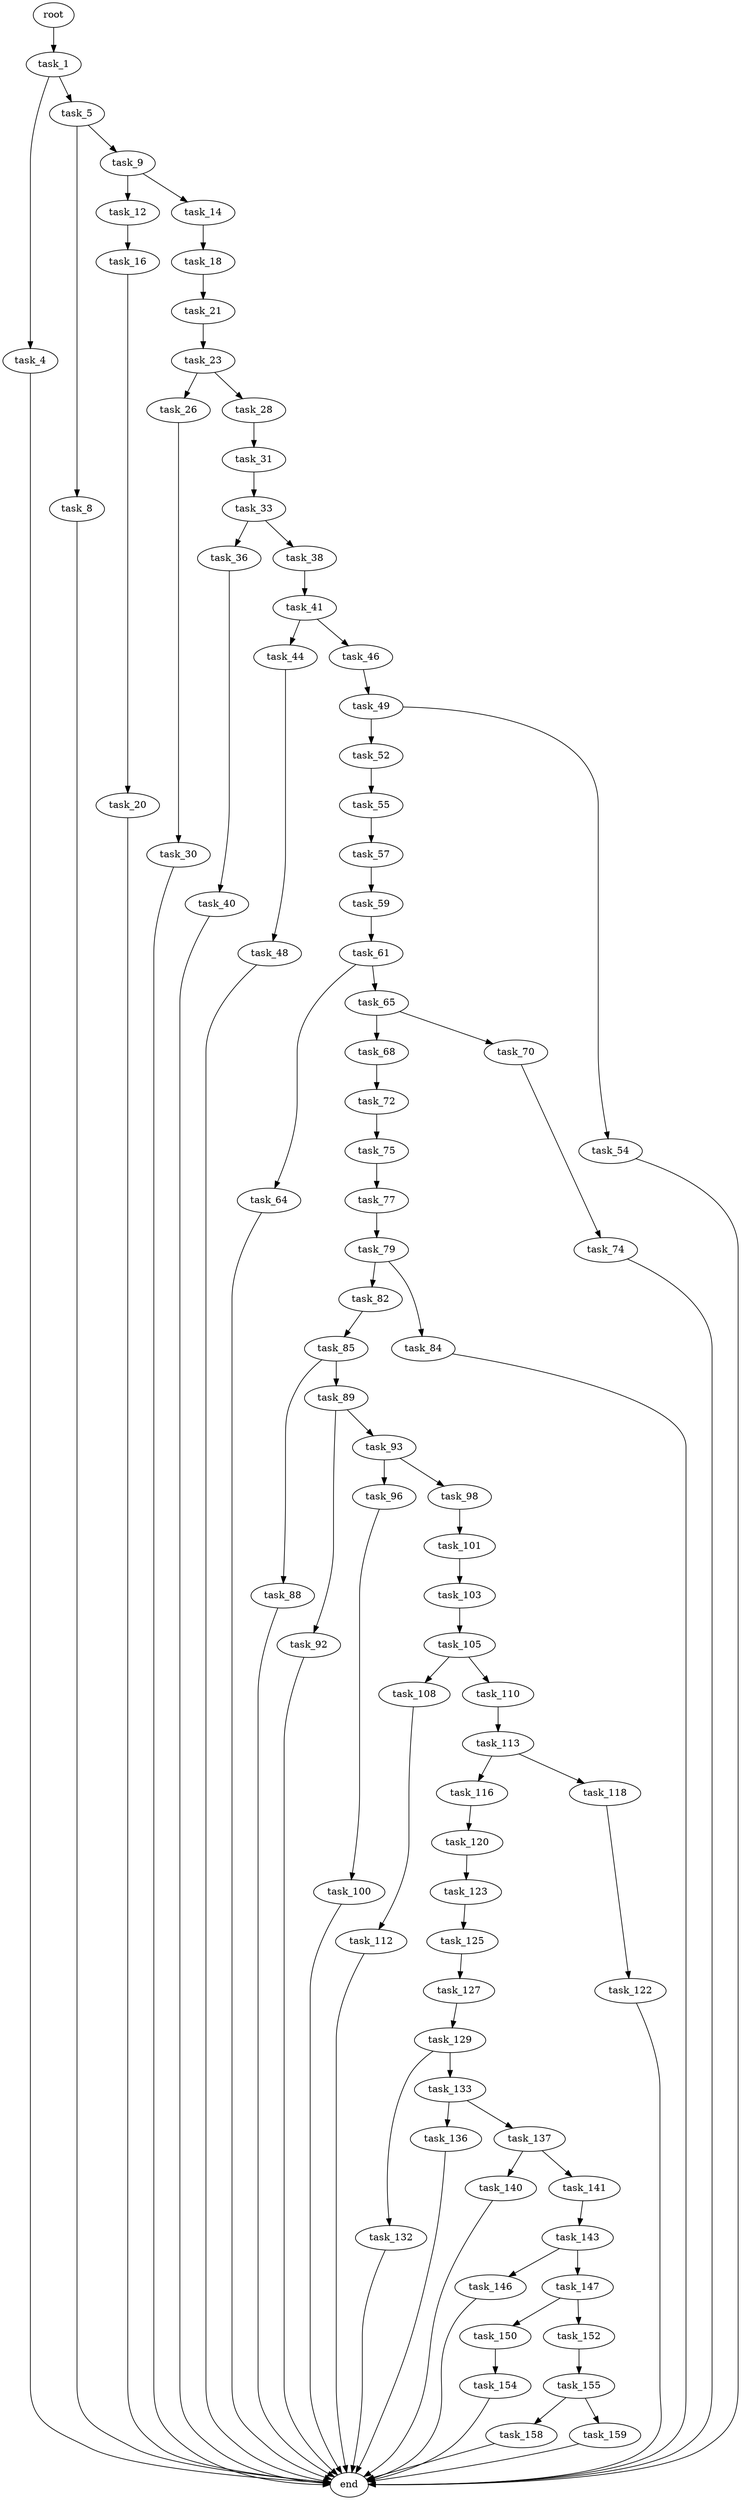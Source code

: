 digraph G {
  root [size="0.000000"];
  task_1 [size="23613248574.000000"];
  task_4 [size="4525823472.000000"];
  task_5 [size="8801858309.000000"];
  task_8 [size="13083896007.000000"];
  task_9 [size="2641433611.000000"];
  task_12 [size="134217728000.000000"];
  task_14 [size="5338842252.000000"];
  task_16 [size="231928233984.000000"];
  task_18 [size="422770317670.000000"];
  task_20 [size="368293445632.000000"];
  task_21 [size="8589934592.000000"];
  task_23 [size="68719476736.000000"];
  task_26 [size="2094616007.000000"];
  task_28 [size="28991029248.000000"];
  task_30 [size="1058013670.000000"];
  task_31 [size="1957245885.000000"];
  task_33 [size="68719476736.000000"];
  task_36 [size="8589934592.000000"];
  task_38 [size="782757789696.000000"];
  task_40 [size="26236198823.000000"];
  task_41 [size="20195423147.000000"];
  task_44 [size="28241345834.000000"];
  task_46 [size="6169269878.000000"];
  task_48 [size="134217728000.000000"];
  task_49 [size="6125087362.000000"];
  task_52 [size="6744154113.000000"];
  task_54 [size="1073741824000.000000"];
  task_55 [size="231928233984.000000"];
  task_57 [size="28991029248.000000"];
  task_59 [size="71900952194.000000"];
  task_61 [size="13736334786.000000"];
  task_64 [size="368293445632.000000"];
  task_65 [size="231928233984.000000"];
  task_68 [size="19993485851.000000"];
  task_70 [size="1275688578367.000000"];
  task_72 [size="7848487781.000000"];
  task_74 [size="4787905515.000000"];
  task_75 [size="2858061505.000000"];
  task_77 [size="75819976726.000000"];
  task_79 [size="15915853714.000000"];
  task_82 [size="12450962708.000000"];
  task_84 [size="1006718245.000000"];
  task_85 [size="549755813888.000000"];
  task_88 [size="782118779732.000000"];
  task_89 [size="68719476736.000000"];
  task_92 [size="5462932673.000000"];
  task_93 [size="13070677168.000000"];
  task_96 [size="28991029248.000000"];
  task_98 [size="45991327266.000000"];
  task_100 [size="111991303703.000000"];
  task_101 [size="28991029248.000000"];
  task_103 [size="200005347306.000000"];
  task_105 [size="549755813888.000000"];
  task_108 [size="22674456028.000000"];
  task_110 [size="68719476736.000000"];
  task_112 [size="2098911403.000000"];
  task_113 [size="139937551104.000000"];
  task_116 [size="549755813888.000000"];
  task_118 [size="272892627607.000000"];
  task_120 [size="362947473855.000000"];
  task_122 [size="332626221168.000000"];
  task_123 [size="4068239721.000000"];
  task_125 [size="3630935427.000000"];
  task_127 [size="5215586260.000000"];
  task_129 [size="10747558839.000000"];
  task_132 [size="164989889869.000000"];
  task_133 [size="231928233984.000000"];
  task_136 [size="1073741824000.000000"];
  task_137 [size="641330325.000000"];
  task_140 [size="4033369736.000000"];
  task_141 [size="1073741824000.000000"];
  task_143 [size="91168518009.000000"];
  task_146 [size="150885170494.000000"];
  task_147 [size="461245921500.000000"];
  task_150 [size="3247094473.000000"];
  task_152 [size="8589934592.000000"];
  task_154 [size="782757789696.000000"];
  task_155 [size="197470321232.000000"];
  task_158 [size="441615271479.000000"];
  task_159 [size="68719476736.000000"];
  end [size="0.000000"];

  root -> task_1 [size="1.000000"];
  task_1 -> task_4 [size="838860800.000000"];
  task_1 -> task_5 [size="838860800.000000"];
  task_4 -> end [size="1.000000"];
  task_5 -> task_8 [size="209715200.000000"];
  task_5 -> task_9 [size="209715200.000000"];
  task_8 -> end [size="1.000000"];
  task_9 -> task_12 [size="209715200.000000"];
  task_9 -> task_14 [size="209715200.000000"];
  task_12 -> task_16 [size="209715200.000000"];
  task_14 -> task_18 [size="209715200.000000"];
  task_16 -> task_20 [size="301989888.000000"];
  task_18 -> task_21 [size="679477248.000000"];
  task_20 -> end [size="1.000000"];
  task_21 -> task_23 [size="33554432.000000"];
  task_23 -> task_26 [size="134217728.000000"];
  task_23 -> task_28 [size="134217728.000000"];
  task_26 -> task_30 [size="75497472.000000"];
  task_28 -> task_31 [size="75497472.000000"];
  task_30 -> end [size="1.000000"];
  task_31 -> task_33 [size="33554432.000000"];
  task_33 -> task_36 [size="134217728.000000"];
  task_33 -> task_38 [size="134217728.000000"];
  task_36 -> task_40 [size="33554432.000000"];
  task_38 -> task_41 [size="679477248.000000"];
  task_40 -> end [size="1.000000"];
  task_41 -> task_44 [size="33554432.000000"];
  task_41 -> task_46 [size="33554432.000000"];
  task_44 -> task_48 [size="838860800.000000"];
  task_46 -> task_49 [size="209715200.000000"];
  task_48 -> end [size="1.000000"];
  task_49 -> task_52 [size="301989888.000000"];
  task_49 -> task_54 [size="301989888.000000"];
  task_52 -> task_55 [size="134217728.000000"];
  task_54 -> end [size="1.000000"];
  task_55 -> task_57 [size="301989888.000000"];
  task_57 -> task_59 [size="75497472.000000"];
  task_59 -> task_61 [size="209715200.000000"];
  task_61 -> task_64 [size="536870912.000000"];
  task_61 -> task_65 [size="536870912.000000"];
  task_64 -> end [size="1.000000"];
  task_65 -> task_68 [size="301989888.000000"];
  task_65 -> task_70 [size="301989888.000000"];
  task_68 -> task_72 [size="536870912.000000"];
  task_70 -> task_74 [size="838860800.000000"];
  task_72 -> task_75 [size="134217728.000000"];
  task_74 -> end [size="1.000000"];
  task_75 -> task_77 [size="301989888.000000"];
  task_77 -> task_79 [size="209715200.000000"];
  task_79 -> task_82 [size="301989888.000000"];
  task_79 -> task_84 [size="301989888.000000"];
  task_82 -> task_85 [size="679477248.000000"];
  task_84 -> end [size="1.000000"];
  task_85 -> task_88 [size="536870912.000000"];
  task_85 -> task_89 [size="536870912.000000"];
  task_88 -> end [size="1.000000"];
  task_89 -> task_92 [size="134217728.000000"];
  task_89 -> task_93 [size="134217728.000000"];
  task_92 -> end [size="1.000000"];
  task_93 -> task_96 [size="209715200.000000"];
  task_93 -> task_98 [size="209715200.000000"];
  task_96 -> task_100 [size="75497472.000000"];
  task_98 -> task_101 [size="209715200.000000"];
  task_100 -> end [size="1.000000"];
  task_101 -> task_103 [size="75497472.000000"];
  task_103 -> task_105 [size="134217728.000000"];
  task_105 -> task_108 [size="536870912.000000"];
  task_105 -> task_110 [size="536870912.000000"];
  task_108 -> task_112 [size="536870912.000000"];
  task_110 -> task_113 [size="134217728.000000"];
  task_112 -> end [size="1.000000"];
  task_113 -> task_116 [size="134217728.000000"];
  task_113 -> task_118 [size="134217728.000000"];
  task_116 -> task_120 [size="536870912.000000"];
  task_118 -> task_122 [size="301989888.000000"];
  task_120 -> task_123 [size="411041792.000000"];
  task_122 -> end [size="1.000000"];
  task_123 -> task_125 [size="209715200.000000"];
  task_125 -> task_127 [size="209715200.000000"];
  task_127 -> task_129 [size="209715200.000000"];
  task_129 -> task_132 [size="838860800.000000"];
  task_129 -> task_133 [size="838860800.000000"];
  task_132 -> end [size="1.000000"];
  task_133 -> task_136 [size="301989888.000000"];
  task_133 -> task_137 [size="301989888.000000"];
  task_136 -> end [size="1.000000"];
  task_137 -> task_140 [size="33554432.000000"];
  task_137 -> task_141 [size="33554432.000000"];
  task_140 -> end [size="1.000000"];
  task_141 -> task_143 [size="838860800.000000"];
  task_143 -> task_146 [size="209715200.000000"];
  task_143 -> task_147 [size="209715200.000000"];
  task_146 -> end [size="1.000000"];
  task_147 -> task_150 [size="301989888.000000"];
  task_147 -> task_152 [size="301989888.000000"];
  task_150 -> task_154 [size="134217728.000000"];
  task_152 -> task_155 [size="33554432.000000"];
  task_154 -> end [size="1.000000"];
  task_155 -> task_158 [size="301989888.000000"];
  task_155 -> task_159 [size="301989888.000000"];
  task_158 -> end [size="1.000000"];
  task_159 -> end [size="1.000000"];
}
